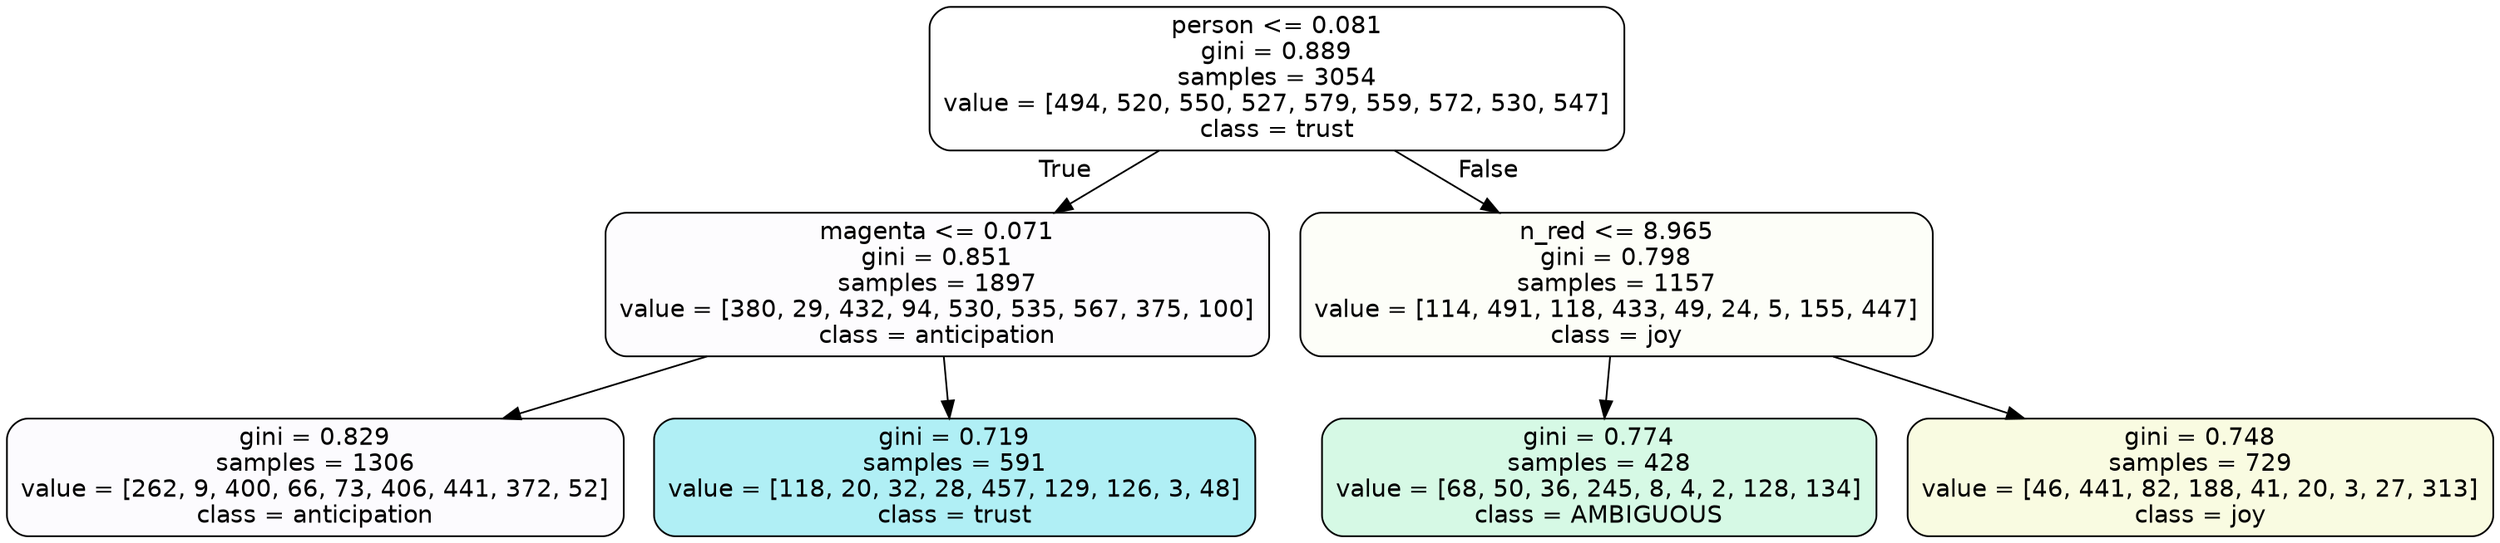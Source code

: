 digraph Tree {
node [shape=box, style="filled, rounded", color="black", fontname=helvetica] ;
edge [fontname=helvetica] ;
0 [label="person <= 0.081\ngini = 0.889\nsamples = 3054\nvalue = [494, 520, 550, 527, 579, 559, 572, 530, 547]\nclass = trust", fillcolor="#39d7e500"] ;
1 [label="magenta <= 0.071\ngini = 0.851\nsamples = 1897\nvalue = [380, 29, 432, 94, 530, 535, 567, 375, 100]\nclass = anticipation", fillcolor="#8139e503"] ;
0 -> 1 [labeldistance=2.5, labelangle=45, headlabel="True"] ;
2 [label="gini = 0.829\nsamples = 1306\nvalue = [262, 9, 400, 66, 73, 406, 441, 372, 52]\nclass = anticipation", fillcolor="#8139e505"] ;
1 -> 2 ;
3 [label="gini = 0.719\nsamples = 591\nvalue = [118, 20, 32, 28, 457, 129, 126, 3, 48]\nclass = trust", fillcolor="#39d7e565"] ;
1 -> 3 ;
4 [label="n_red <= 8.965\ngini = 0.798\nsamples = 1157\nvalue = [114, 491, 118, 433, 49, 24, 5, 155, 447]\nclass = joy", fillcolor="#d7e53908"] ;
0 -> 4 [labeldistance=2.5, labelangle=-45, headlabel="False"] ;
5 [label="gini = 0.774\nsamples = 428\nvalue = [68, 50, 36, 245, 8, 4, 2, 128, 134]\nclass = AMBIGUOUS", fillcolor="#39e58134"] ;
4 -> 5 ;
6 [label="gini = 0.748\nsamples = 729\nvalue = [46, 441, 82, 188, 41, 20, 3, 27, 313]\nclass = joy", fillcolor="#d7e53926"] ;
4 -> 6 ;
}